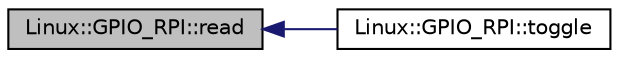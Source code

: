 digraph "Linux::GPIO_RPI::read"
{
 // INTERACTIVE_SVG=YES
  edge [fontname="Helvetica",fontsize="10",labelfontname="Helvetica",labelfontsize="10"];
  node [fontname="Helvetica",fontsize="10",shape=record];
  rankdir="LR";
  Node1 [label="Linux::GPIO_RPI::read",height=0.2,width=0.4,color="black", fillcolor="grey75", style="filled", fontcolor="black"];
  Node1 -> Node2 [dir="back",color="midnightblue",fontsize="10",style="solid",fontname="Helvetica"];
  Node2 [label="Linux::GPIO_RPI::toggle",height=0.2,width=0.4,color="black", fillcolor="white", style="filled",URL="$classLinux_1_1GPIO__RPI.html#a674da8ebffee293c3b41f5617fa7e897"];
}
